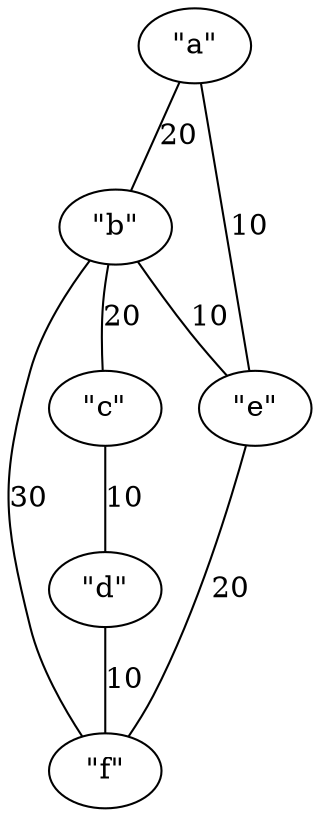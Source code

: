 graph {
    0 [label="\"a\""]
    1 [label="\"b\""]
    2 [label="\"c\""]
    3 [label="\"d\""]
    4 [label="\"e\""]
    5 [label="\"f\""]
    0 -- 1 [label="20"]
    1 -- 2 [label="20"]
    2 -- 3 [label="10"]
    0 -- 4 [label="10"]
    1 -- 4 [label="10"]
    1 -- 5 [label="30"]
    3 -- 5 [label="10"]
    4 -- 5 [label="20"]
}

